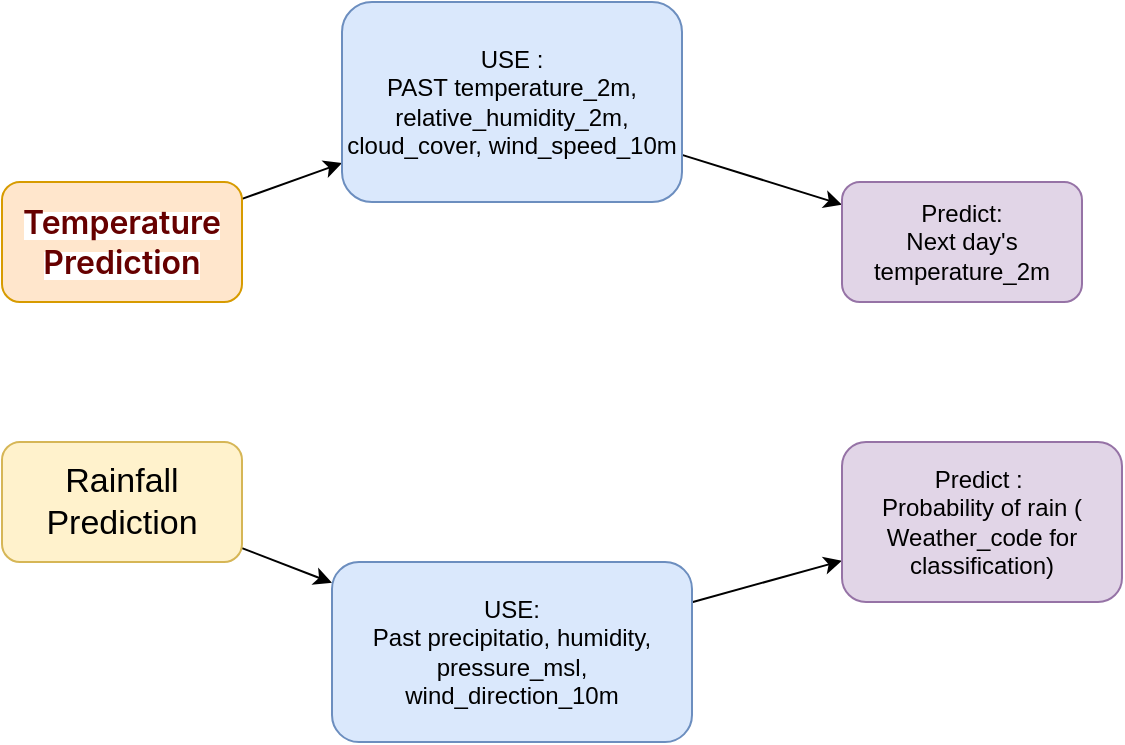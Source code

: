 <mxfile>
    <diagram id="bJ2HabnO6BeAJfDb6k-1" name="Page-1">
        <mxGraphModel dx="370" dy="563" grid="1" gridSize="10" guides="1" tooltips="1" connect="1" arrows="1" fold="1" page="1" pageScale="1" pageWidth="850" pageHeight="1100" background="none" math="0" shadow="0">
            <root>
                <mxCell id="0"/>
                <mxCell id="1" parent="0"/>
                <mxCell id="4" value="" style="edgeStyle=none;html=1;" edge="1" parent="1" source="2" target="3">
                    <mxGeometry relative="1" as="geometry"/>
                </mxCell>
                <mxCell id="2" value="&lt;font style=&quot;background-color: light-dark(#ffffff, var(--ge-dark-color, #121212)); color: rgb(102, 0, 0);&quot;&gt;&lt;br&gt;&lt;strong style=&quot;font-weight: 600; font-family: quote-cjk-patch, Inter, system-ui, -apple-system, BlinkMacSystemFont, &amp;quot;Segoe UI&amp;quot;, Roboto, &amp;quot;Noto Sans&amp;quot;, Ubuntu, Cantarell, &amp;quot;Helvetica Neue&amp;quot;, Oxygen, &amp;quot;Open Sans&amp;quot;, sans-serif; font-size: 16.002px; font-style: normal; font-variant-ligatures: normal; font-variant-caps: normal; letter-spacing: normal; orphans: 2; text-indent: 0px; text-transform: none; widows: 2; word-spacing: 0px; -webkit-text-stroke-width: 0px; white-space: normal; text-decoration-thickness: initial; text-decoration-style: initial; text-decoration-color: initial;&quot;&gt;Temperature Prediction&lt;/strong&gt;&lt;/font&gt;&lt;div&gt;&lt;br&gt;&lt;/div&gt;" style="rounded=1;whiteSpace=wrap;html=1;align=center;fillColor=#ffe6cc;strokeColor=#d79b00;" vertex="1" parent="1">
                    <mxGeometry x="160" y="90" width="120" height="60" as="geometry"/>
                </mxCell>
                <mxCell id="6" value="" style="edgeStyle=none;html=1;" edge="1" parent="1" source="3" target="5">
                    <mxGeometry relative="1" as="geometry"/>
                </mxCell>
                <mxCell id="3" value="&lt;div&gt;USE :&lt;/div&gt;&lt;div&gt;PAST temperature_2m, relative_humidity_2m, cloud_cover, wind_speed_10m&lt;/div&gt;" style="rounded=1;whiteSpace=wrap;html=1;align=center;fillColor=#dae8fc;strokeColor=#6c8ebf;" vertex="1" parent="1">
                    <mxGeometry x="330" width="170" height="100" as="geometry"/>
                </mxCell>
                <mxCell id="5" value="Predict:&lt;div&gt;Next day&#39;s temperature_2m&lt;/div&gt;" style="whiteSpace=wrap;html=1;fillColor=#e1d5e7;strokeColor=#9673a6;rounded=1;" vertex="1" parent="1">
                    <mxGeometry x="580" y="90" width="120" height="60" as="geometry"/>
                </mxCell>
                <mxCell id="9" value="" style="edgeStyle=none;html=1;" edge="1" parent="1" source="7" target="8">
                    <mxGeometry relative="1" as="geometry"/>
                </mxCell>
                <mxCell id="7" value="&lt;font style=&quot;font-size: 17px;&quot;&gt;Rainfall Prediction&lt;/font&gt;" style="rounded=1;whiteSpace=wrap;html=1;fillColor=#fff2cc;strokeColor=#d6b656;" vertex="1" parent="1">
                    <mxGeometry x="160" y="220" width="120" height="60" as="geometry"/>
                </mxCell>
                <mxCell id="11" value="" style="edgeStyle=none;html=1;" edge="1" parent="1" source="8" target="10">
                    <mxGeometry relative="1" as="geometry"/>
                </mxCell>
                <mxCell id="8" value="USE:&lt;br&gt;Past precipitatio, humidity, pressure_msl, wind_direction_10m" style="whiteSpace=wrap;html=1;fillColor=#dae8fc;strokeColor=#6c8ebf;rounded=1;" vertex="1" parent="1">
                    <mxGeometry x="325" y="280" width="180" height="90" as="geometry"/>
                </mxCell>
                <mxCell id="10" value="Predict :&amp;nbsp;&lt;div&gt;Probability of rain ( Weather_code for classification)&lt;/div&gt;" style="whiteSpace=wrap;html=1;fillColor=#e1d5e7;strokeColor=#9673a6;rounded=1;" vertex="1" parent="1">
                    <mxGeometry x="580" y="220" width="140" height="80" as="geometry"/>
                </mxCell>
            </root>
        </mxGraphModel>
    </diagram>
</mxfile>